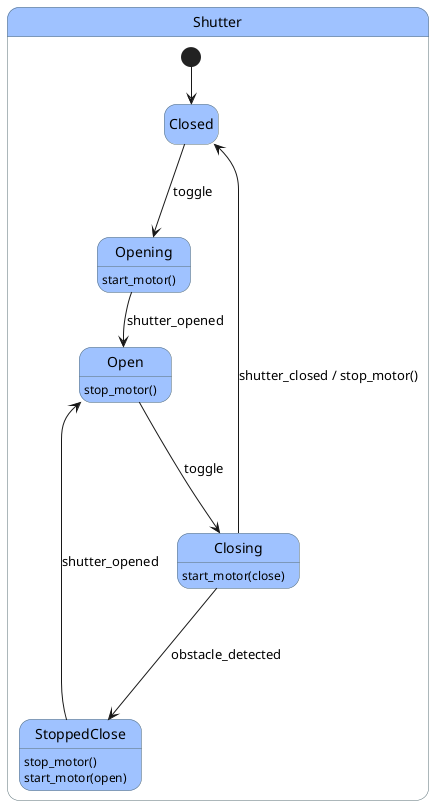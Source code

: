 @startuml Shutter
hide empty description

skinparam stateBackgroundColor #9fc2ff
skinparam stateBorderColor #586E75

state Shutter {
  [*] --> Closed

  Closed ---> Opening              : toggle
  Opening : start_motor()
  Opening --> Open                 : shutter_opened

  Open  : stop_motor()
  Open   ----> Closing             : toggle
  Closing : start_motor(close)
  Closing -----> Closed            : shutter_closed / stop_motor()

  Closing ----> StoppedClose       : obstacle_detected
  StoppedClose                     : stop_motor()\nstart_motor(open)
  StoppedClose -----> Open         : shutter_opened

}
@enduml